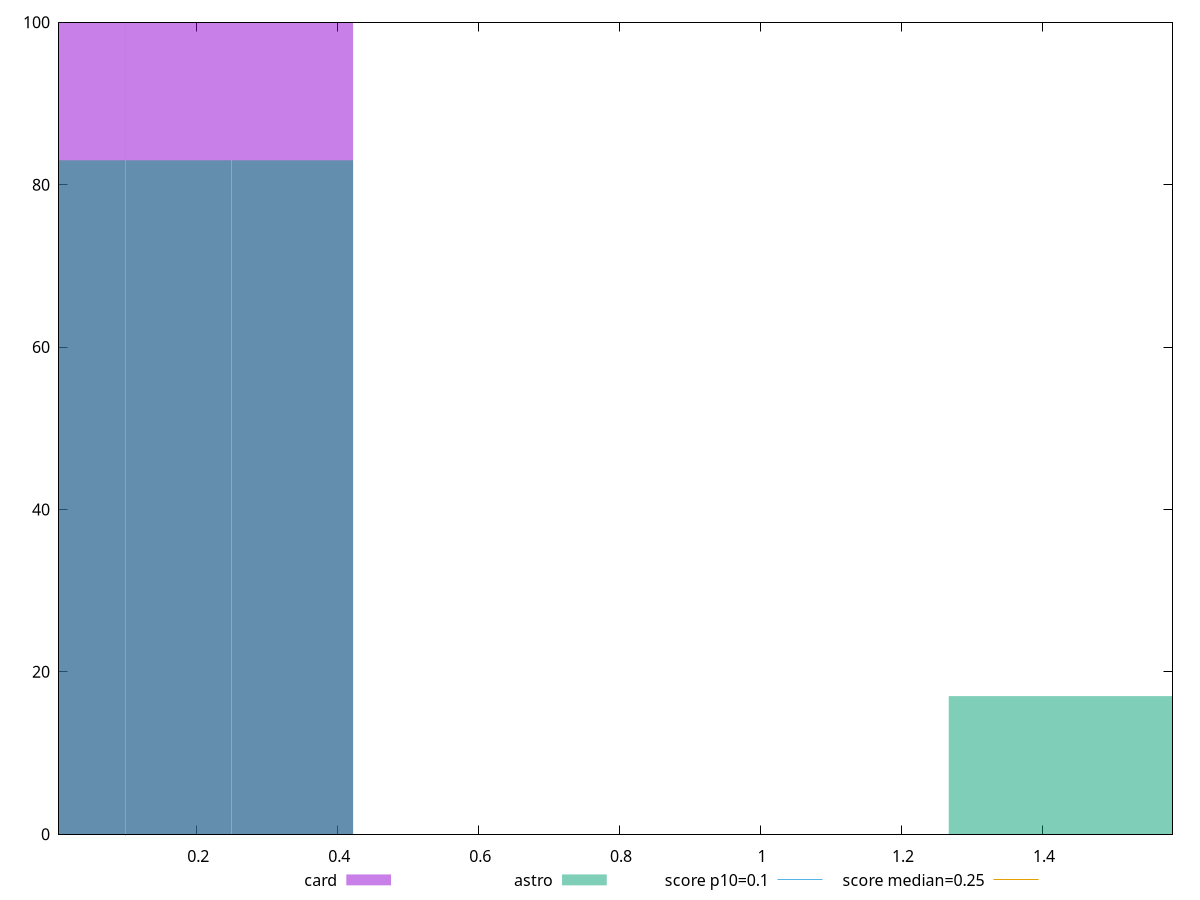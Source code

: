 reset

$card <<EOF
0 100
EOF

$astro <<EOF
0 83
1.6902071581637095 17
EOF

set key outside below
set boxwidth 0.8451035790818547
set xrange [0.005289688110351562:1.5851418304443359]
set yrange [0:100]
set trange [0:100]
set style fill transparent solid 0.5 noborder

set parametric
set terminal svg size 640, 500 enhanced background rgb 'white'
set output "reports/report_00032_2021-02-25T10-28-15.087Z/cumulative-layout-shift/comparison/histogram/2_vs_3.svg"

plot $card title "card" with boxes, \
     $astro title "astro" with boxes, \
     0.1,t title "score p10=0.1", \
     0.25,t title "score median=0.25"

reset
